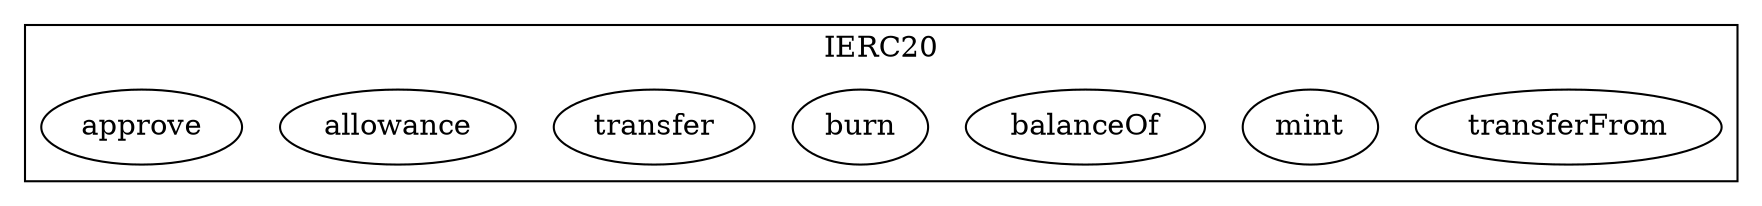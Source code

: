 strict digraph {
subgraph cluster_2075_IERC20 {
label = "IERC20"
"2075_transferFrom" [label="transferFrom"]
"2075_mint" [label="mint"]
"2075_balanceOf" [label="balanceOf"]
"2075_burn" [label="burn"]
"2075_transfer" [label="transfer"]
"2075_allowance" [label="allowance"]
"2075_approve" [label="approve"]
}subgraph cluster_solidity {
label = "[Solidity]"
}
}
